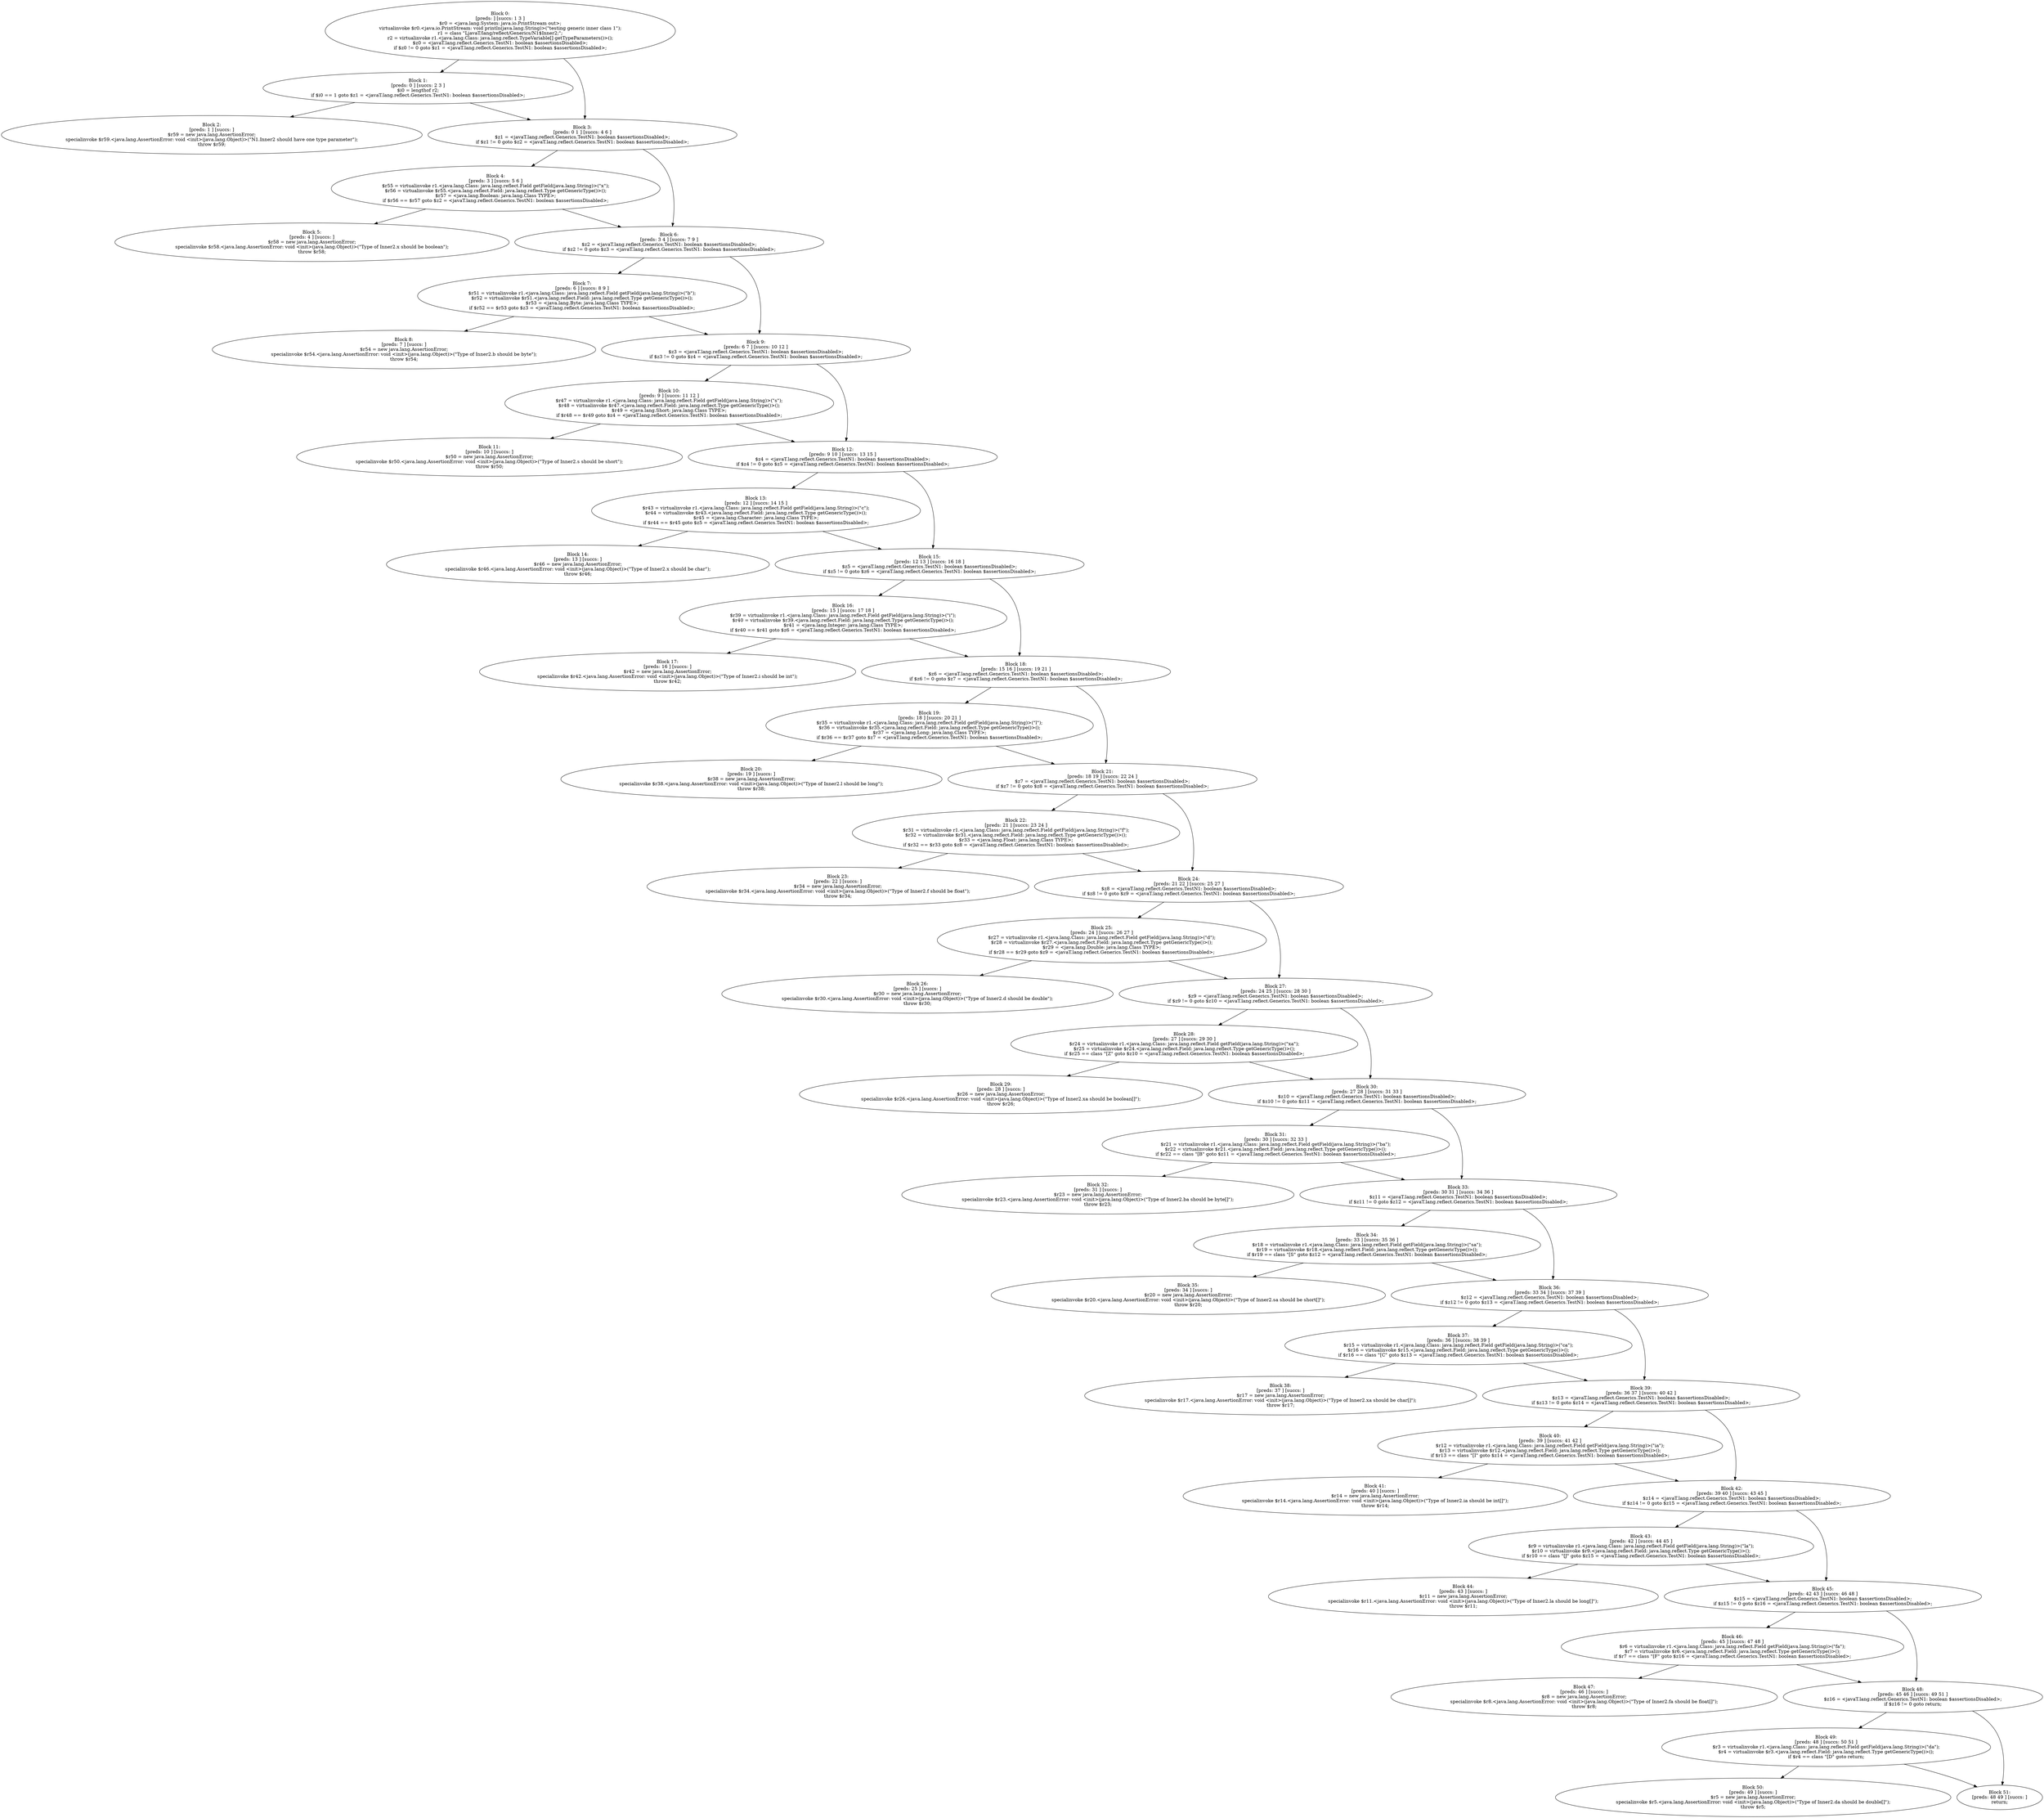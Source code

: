 digraph "unitGraph" {
    "Block 0:
[preds: ] [succs: 1 3 ]
$r0 = <java.lang.System: java.io.PrintStream out>;
virtualinvoke $r0.<java.io.PrintStream: void println(java.lang.String)>(\"testing generic inner class 1\");
r1 = class \"LjavaT/lang/reflect/Generics/N1$Inner2;\";
r2 = virtualinvoke r1.<java.lang.Class: java.lang.reflect.TypeVariable[] getTypeParameters()>();
$z0 = <javaT.lang.reflect.Generics.TestN1: boolean $assertionsDisabled>;
if $z0 != 0 goto $z1 = <javaT.lang.reflect.Generics.TestN1: boolean $assertionsDisabled>;
"
    "Block 1:
[preds: 0 ] [succs: 2 3 ]
$i0 = lengthof r2;
if $i0 == 1 goto $z1 = <javaT.lang.reflect.Generics.TestN1: boolean $assertionsDisabled>;
"
    "Block 2:
[preds: 1 ] [succs: ]
$r59 = new java.lang.AssertionError;
specialinvoke $r59.<java.lang.AssertionError: void <init>(java.lang.Object)>(\"N1.Inner2 should have one type parameter\");
throw $r59;
"
    "Block 3:
[preds: 0 1 ] [succs: 4 6 ]
$z1 = <javaT.lang.reflect.Generics.TestN1: boolean $assertionsDisabled>;
if $z1 != 0 goto $z2 = <javaT.lang.reflect.Generics.TestN1: boolean $assertionsDisabled>;
"
    "Block 4:
[preds: 3 ] [succs: 5 6 ]
$r55 = virtualinvoke r1.<java.lang.Class: java.lang.reflect.Field getField(java.lang.String)>(\"x\");
$r56 = virtualinvoke $r55.<java.lang.reflect.Field: java.lang.reflect.Type getGenericType()>();
$r57 = <java.lang.Boolean: java.lang.Class TYPE>;
if $r56 == $r57 goto $z2 = <javaT.lang.reflect.Generics.TestN1: boolean $assertionsDisabled>;
"
    "Block 5:
[preds: 4 ] [succs: ]
$r58 = new java.lang.AssertionError;
specialinvoke $r58.<java.lang.AssertionError: void <init>(java.lang.Object)>(\"Type of Inner2.x should be boolean\");
throw $r58;
"
    "Block 6:
[preds: 3 4 ] [succs: 7 9 ]
$z2 = <javaT.lang.reflect.Generics.TestN1: boolean $assertionsDisabled>;
if $z2 != 0 goto $z3 = <javaT.lang.reflect.Generics.TestN1: boolean $assertionsDisabled>;
"
    "Block 7:
[preds: 6 ] [succs: 8 9 ]
$r51 = virtualinvoke r1.<java.lang.Class: java.lang.reflect.Field getField(java.lang.String)>(\"b\");
$r52 = virtualinvoke $r51.<java.lang.reflect.Field: java.lang.reflect.Type getGenericType()>();
$r53 = <java.lang.Byte: java.lang.Class TYPE>;
if $r52 == $r53 goto $z3 = <javaT.lang.reflect.Generics.TestN1: boolean $assertionsDisabled>;
"
    "Block 8:
[preds: 7 ] [succs: ]
$r54 = new java.lang.AssertionError;
specialinvoke $r54.<java.lang.AssertionError: void <init>(java.lang.Object)>(\"Type of Inner2.b should be byte\");
throw $r54;
"
    "Block 9:
[preds: 6 7 ] [succs: 10 12 ]
$z3 = <javaT.lang.reflect.Generics.TestN1: boolean $assertionsDisabled>;
if $z3 != 0 goto $z4 = <javaT.lang.reflect.Generics.TestN1: boolean $assertionsDisabled>;
"
    "Block 10:
[preds: 9 ] [succs: 11 12 ]
$r47 = virtualinvoke r1.<java.lang.Class: java.lang.reflect.Field getField(java.lang.String)>(\"s\");
$r48 = virtualinvoke $r47.<java.lang.reflect.Field: java.lang.reflect.Type getGenericType()>();
$r49 = <java.lang.Short: java.lang.Class TYPE>;
if $r48 == $r49 goto $z4 = <javaT.lang.reflect.Generics.TestN1: boolean $assertionsDisabled>;
"
    "Block 11:
[preds: 10 ] [succs: ]
$r50 = new java.lang.AssertionError;
specialinvoke $r50.<java.lang.AssertionError: void <init>(java.lang.Object)>(\"Type of Inner2.s should be short\");
throw $r50;
"
    "Block 12:
[preds: 9 10 ] [succs: 13 15 ]
$z4 = <javaT.lang.reflect.Generics.TestN1: boolean $assertionsDisabled>;
if $z4 != 0 goto $z5 = <javaT.lang.reflect.Generics.TestN1: boolean $assertionsDisabled>;
"
    "Block 13:
[preds: 12 ] [succs: 14 15 ]
$r43 = virtualinvoke r1.<java.lang.Class: java.lang.reflect.Field getField(java.lang.String)>(\"c\");
$r44 = virtualinvoke $r43.<java.lang.reflect.Field: java.lang.reflect.Type getGenericType()>();
$r45 = <java.lang.Character: java.lang.Class TYPE>;
if $r44 == $r45 goto $z5 = <javaT.lang.reflect.Generics.TestN1: boolean $assertionsDisabled>;
"
    "Block 14:
[preds: 13 ] [succs: ]
$r46 = new java.lang.AssertionError;
specialinvoke $r46.<java.lang.AssertionError: void <init>(java.lang.Object)>(\"Type of Inner2.x should be char\");
throw $r46;
"
    "Block 15:
[preds: 12 13 ] [succs: 16 18 ]
$z5 = <javaT.lang.reflect.Generics.TestN1: boolean $assertionsDisabled>;
if $z5 != 0 goto $z6 = <javaT.lang.reflect.Generics.TestN1: boolean $assertionsDisabled>;
"
    "Block 16:
[preds: 15 ] [succs: 17 18 ]
$r39 = virtualinvoke r1.<java.lang.Class: java.lang.reflect.Field getField(java.lang.String)>(\"i\");
$r40 = virtualinvoke $r39.<java.lang.reflect.Field: java.lang.reflect.Type getGenericType()>();
$r41 = <java.lang.Integer: java.lang.Class TYPE>;
if $r40 == $r41 goto $z6 = <javaT.lang.reflect.Generics.TestN1: boolean $assertionsDisabled>;
"
    "Block 17:
[preds: 16 ] [succs: ]
$r42 = new java.lang.AssertionError;
specialinvoke $r42.<java.lang.AssertionError: void <init>(java.lang.Object)>(\"Type of Inner2.i should be int\");
throw $r42;
"
    "Block 18:
[preds: 15 16 ] [succs: 19 21 ]
$z6 = <javaT.lang.reflect.Generics.TestN1: boolean $assertionsDisabled>;
if $z6 != 0 goto $z7 = <javaT.lang.reflect.Generics.TestN1: boolean $assertionsDisabled>;
"
    "Block 19:
[preds: 18 ] [succs: 20 21 ]
$r35 = virtualinvoke r1.<java.lang.Class: java.lang.reflect.Field getField(java.lang.String)>(\"l\");
$r36 = virtualinvoke $r35.<java.lang.reflect.Field: java.lang.reflect.Type getGenericType()>();
$r37 = <java.lang.Long: java.lang.Class TYPE>;
if $r36 == $r37 goto $z7 = <javaT.lang.reflect.Generics.TestN1: boolean $assertionsDisabled>;
"
    "Block 20:
[preds: 19 ] [succs: ]
$r38 = new java.lang.AssertionError;
specialinvoke $r38.<java.lang.AssertionError: void <init>(java.lang.Object)>(\"Type of Inner2.l should be long\");
throw $r38;
"
    "Block 21:
[preds: 18 19 ] [succs: 22 24 ]
$z7 = <javaT.lang.reflect.Generics.TestN1: boolean $assertionsDisabled>;
if $z7 != 0 goto $z8 = <javaT.lang.reflect.Generics.TestN1: boolean $assertionsDisabled>;
"
    "Block 22:
[preds: 21 ] [succs: 23 24 ]
$r31 = virtualinvoke r1.<java.lang.Class: java.lang.reflect.Field getField(java.lang.String)>(\"f\");
$r32 = virtualinvoke $r31.<java.lang.reflect.Field: java.lang.reflect.Type getGenericType()>();
$r33 = <java.lang.Float: java.lang.Class TYPE>;
if $r32 == $r33 goto $z8 = <javaT.lang.reflect.Generics.TestN1: boolean $assertionsDisabled>;
"
    "Block 23:
[preds: 22 ] [succs: ]
$r34 = new java.lang.AssertionError;
specialinvoke $r34.<java.lang.AssertionError: void <init>(java.lang.Object)>(\"Type of Inner2.f should be float\");
throw $r34;
"
    "Block 24:
[preds: 21 22 ] [succs: 25 27 ]
$z8 = <javaT.lang.reflect.Generics.TestN1: boolean $assertionsDisabled>;
if $z8 != 0 goto $z9 = <javaT.lang.reflect.Generics.TestN1: boolean $assertionsDisabled>;
"
    "Block 25:
[preds: 24 ] [succs: 26 27 ]
$r27 = virtualinvoke r1.<java.lang.Class: java.lang.reflect.Field getField(java.lang.String)>(\"d\");
$r28 = virtualinvoke $r27.<java.lang.reflect.Field: java.lang.reflect.Type getGenericType()>();
$r29 = <java.lang.Double: java.lang.Class TYPE>;
if $r28 == $r29 goto $z9 = <javaT.lang.reflect.Generics.TestN1: boolean $assertionsDisabled>;
"
    "Block 26:
[preds: 25 ] [succs: ]
$r30 = new java.lang.AssertionError;
specialinvoke $r30.<java.lang.AssertionError: void <init>(java.lang.Object)>(\"Type of Inner2.d should be double\");
throw $r30;
"
    "Block 27:
[preds: 24 25 ] [succs: 28 30 ]
$z9 = <javaT.lang.reflect.Generics.TestN1: boolean $assertionsDisabled>;
if $z9 != 0 goto $z10 = <javaT.lang.reflect.Generics.TestN1: boolean $assertionsDisabled>;
"
    "Block 28:
[preds: 27 ] [succs: 29 30 ]
$r24 = virtualinvoke r1.<java.lang.Class: java.lang.reflect.Field getField(java.lang.String)>(\"xa\");
$r25 = virtualinvoke $r24.<java.lang.reflect.Field: java.lang.reflect.Type getGenericType()>();
if $r25 == class \"[Z\" goto $z10 = <javaT.lang.reflect.Generics.TestN1: boolean $assertionsDisabled>;
"
    "Block 29:
[preds: 28 ] [succs: ]
$r26 = new java.lang.AssertionError;
specialinvoke $r26.<java.lang.AssertionError: void <init>(java.lang.Object)>(\"Type of Inner2.xa should be boolean[]\");
throw $r26;
"
    "Block 30:
[preds: 27 28 ] [succs: 31 33 ]
$z10 = <javaT.lang.reflect.Generics.TestN1: boolean $assertionsDisabled>;
if $z10 != 0 goto $z11 = <javaT.lang.reflect.Generics.TestN1: boolean $assertionsDisabled>;
"
    "Block 31:
[preds: 30 ] [succs: 32 33 ]
$r21 = virtualinvoke r1.<java.lang.Class: java.lang.reflect.Field getField(java.lang.String)>(\"ba\");
$r22 = virtualinvoke $r21.<java.lang.reflect.Field: java.lang.reflect.Type getGenericType()>();
if $r22 == class \"[B\" goto $z11 = <javaT.lang.reflect.Generics.TestN1: boolean $assertionsDisabled>;
"
    "Block 32:
[preds: 31 ] [succs: ]
$r23 = new java.lang.AssertionError;
specialinvoke $r23.<java.lang.AssertionError: void <init>(java.lang.Object)>(\"Type of Inner2.ba should be byte[]\");
throw $r23;
"
    "Block 33:
[preds: 30 31 ] [succs: 34 36 ]
$z11 = <javaT.lang.reflect.Generics.TestN1: boolean $assertionsDisabled>;
if $z11 != 0 goto $z12 = <javaT.lang.reflect.Generics.TestN1: boolean $assertionsDisabled>;
"
    "Block 34:
[preds: 33 ] [succs: 35 36 ]
$r18 = virtualinvoke r1.<java.lang.Class: java.lang.reflect.Field getField(java.lang.String)>(\"sa\");
$r19 = virtualinvoke $r18.<java.lang.reflect.Field: java.lang.reflect.Type getGenericType()>();
if $r19 == class \"[S\" goto $z12 = <javaT.lang.reflect.Generics.TestN1: boolean $assertionsDisabled>;
"
    "Block 35:
[preds: 34 ] [succs: ]
$r20 = new java.lang.AssertionError;
specialinvoke $r20.<java.lang.AssertionError: void <init>(java.lang.Object)>(\"Type of Inner2.sa should be short[]\");
throw $r20;
"
    "Block 36:
[preds: 33 34 ] [succs: 37 39 ]
$z12 = <javaT.lang.reflect.Generics.TestN1: boolean $assertionsDisabled>;
if $z12 != 0 goto $z13 = <javaT.lang.reflect.Generics.TestN1: boolean $assertionsDisabled>;
"
    "Block 37:
[preds: 36 ] [succs: 38 39 ]
$r15 = virtualinvoke r1.<java.lang.Class: java.lang.reflect.Field getField(java.lang.String)>(\"ca\");
$r16 = virtualinvoke $r15.<java.lang.reflect.Field: java.lang.reflect.Type getGenericType()>();
if $r16 == class \"[C\" goto $z13 = <javaT.lang.reflect.Generics.TestN1: boolean $assertionsDisabled>;
"
    "Block 38:
[preds: 37 ] [succs: ]
$r17 = new java.lang.AssertionError;
specialinvoke $r17.<java.lang.AssertionError: void <init>(java.lang.Object)>(\"Type of Inner2.xa should be char[]\");
throw $r17;
"
    "Block 39:
[preds: 36 37 ] [succs: 40 42 ]
$z13 = <javaT.lang.reflect.Generics.TestN1: boolean $assertionsDisabled>;
if $z13 != 0 goto $z14 = <javaT.lang.reflect.Generics.TestN1: boolean $assertionsDisabled>;
"
    "Block 40:
[preds: 39 ] [succs: 41 42 ]
$r12 = virtualinvoke r1.<java.lang.Class: java.lang.reflect.Field getField(java.lang.String)>(\"ia\");
$r13 = virtualinvoke $r12.<java.lang.reflect.Field: java.lang.reflect.Type getGenericType()>();
if $r13 == class \"[I\" goto $z14 = <javaT.lang.reflect.Generics.TestN1: boolean $assertionsDisabled>;
"
    "Block 41:
[preds: 40 ] [succs: ]
$r14 = new java.lang.AssertionError;
specialinvoke $r14.<java.lang.AssertionError: void <init>(java.lang.Object)>(\"Type of Inner2.ia should be int[]\");
throw $r14;
"
    "Block 42:
[preds: 39 40 ] [succs: 43 45 ]
$z14 = <javaT.lang.reflect.Generics.TestN1: boolean $assertionsDisabled>;
if $z14 != 0 goto $z15 = <javaT.lang.reflect.Generics.TestN1: boolean $assertionsDisabled>;
"
    "Block 43:
[preds: 42 ] [succs: 44 45 ]
$r9 = virtualinvoke r1.<java.lang.Class: java.lang.reflect.Field getField(java.lang.String)>(\"la\");
$r10 = virtualinvoke $r9.<java.lang.reflect.Field: java.lang.reflect.Type getGenericType()>();
if $r10 == class \"[J\" goto $z15 = <javaT.lang.reflect.Generics.TestN1: boolean $assertionsDisabled>;
"
    "Block 44:
[preds: 43 ] [succs: ]
$r11 = new java.lang.AssertionError;
specialinvoke $r11.<java.lang.AssertionError: void <init>(java.lang.Object)>(\"Type of Inner2.la should be long[]\");
throw $r11;
"
    "Block 45:
[preds: 42 43 ] [succs: 46 48 ]
$z15 = <javaT.lang.reflect.Generics.TestN1: boolean $assertionsDisabled>;
if $z15 != 0 goto $z16 = <javaT.lang.reflect.Generics.TestN1: boolean $assertionsDisabled>;
"
    "Block 46:
[preds: 45 ] [succs: 47 48 ]
$r6 = virtualinvoke r1.<java.lang.Class: java.lang.reflect.Field getField(java.lang.String)>(\"fa\");
$r7 = virtualinvoke $r6.<java.lang.reflect.Field: java.lang.reflect.Type getGenericType()>();
if $r7 == class \"[F\" goto $z16 = <javaT.lang.reflect.Generics.TestN1: boolean $assertionsDisabled>;
"
    "Block 47:
[preds: 46 ] [succs: ]
$r8 = new java.lang.AssertionError;
specialinvoke $r8.<java.lang.AssertionError: void <init>(java.lang.Object)>(\"Type of Inner2.fa should be float[]\");
throw $r8;
"
    "Block 48:
[preds: 45 46 ] [succs: 49 51 ]
$z16 = <javaT.lang.reflect.Generics.TestN1: boolean $assertionsDisabled>;
if $z16 != 0 goto return;
"
    "Block 49:
[preds: 48 ] [succs: 50 51 ]
$r3 = virtualinvoke r1.<java.lang.Class: java.lang.reflect.Field getField(java.lang.String)>(\"da\");
$r4 = virtualinvoke $r3.<java.lang.reflect.Field: java.lang.reflect.Type getGenericType()>();
if $r4 == class \"[D\" goto return;
"
    "Block 50:
[preds: 49 ] [succs: ]
$r5 = new java.lang.AssertionError;
specialinvoke $r5.<java.lang.AssertionError: void <init>(java.lang.Object)>(\"Type of Inner2.da should be double[]\");
throw $r5;
"
    "Block 51:
[preds: 48 49 ] [succs: ]
return;
"
    "Block 0:
[preds: ] [succs: 1 3 ]
$r0 = <java.lang.System: java.io.PrintStream out>;
virtualinvoke $r0.<java.io.PrintStream: void println(java.lang.String)>(\"testing generic inner class 1\");
r1 = class \"LjavaT/lang/reflect/Generics/N1$Inner2;\";
r2 = virtualinvoke r1.<java.lang.Class: java.lang.reflect.TypeVariable[] getTypeParameters()>();
$z0 = <javaT.lang.reflect.Generics.TestN1: boolean $assertionsDisabled>;
if $z0 != 0 goto $z1 = <javaT.lang.reflect.Generics.TestN1: boolean $assertionsDisabled>;
"->"Block 1:
[preds: 0 ] [succs: 2 3 ]
$i0 = lengthof r2;
if $i0 == 1 goto $z1 = <javaT.lang.reflect.Generics.TestN1: boolean $assertionsDisabled>;
";
    "Block 0:
[preds: ] [succs: 1 3 ]
$r0 = <java.lang.System: java.io.PrintStream out>;
virtualinvoke $r0.<java.io.PrintStream: void println(java.lang.String)>(\"testing generic inner class 1\");
r1 = class \"LjavaT/lang/reflect/Generics/N1$Inner2;\";
r2 = virtualinvoke r1.<java.lang.Class: java.lang.reflect.TypeVariable[] getTypeParameters()>();
$z0 = <javaT.lang.reflect.Generics.TestN1: boolean $assertionsDisabled>;
if $z0 != 0 goto $z1 = <javaT.lang.reflect.Generics.TestN1: boolean $assertionsDisabled>;
"->"Block 3:
[preds: 0 1 ] [succs: 4 6 ]
$z1 = <javaT.lang.reflect.Generics.TestN1: boolean $assertionsDisabled>;
if $z1 != 0 goto $z2 = <javaT.lang.reflect.Generics.TestN1: boolean $assertionsDisabled>;
";
    "Block 1:
[preds: 0 ] [succs: 2 3 ]
$i0 = lengthof r2;
if $i0 == 1 goto $z1 = <javaT.lang.reflect.Generics.TestN1: boolean $assertionsDisabled>;
"->"Block 2:
[preds: 1 ] [succs: ]
$r59 = new java.lang.AssertionError;
specialinvoke $r59.<java.lang.AssertionError: void <init>(java.lang.Object)>(\"N1.Inner2 should have one type parameter\");
throw $r59;
";
    "Block 1:
[preds: 0 ] [succs: 2 3 ]
$i0 = lengthof r2;
if $i0 == 1 goto $z1 = <javaT.lang.reflect.Generics.TestN1: boolean $assertionsDisabled>;
"->"Block 3:
[preds: 0 1 ] [succs: 4 6 ]
$z1 = <javaT.lang.reflect.Generics.TestN1: boolean $assertionsDisabled>;
if $z1 != 0 goto $z2 = <javaT.lang.reflect.Generics.TestN1: boolean $assertionsDisabled>;
";
    "Block 3:
[preds: 0 1 ] [succs: 4 6 ]
$z1 = <javaT.lang.reflect.Generics.TestN1: boolean $assertionsDisabled>;
if $z1 != 0 goto $z2 = <javaT.lang.reflect.Generics.TestN1: boolean $assertionsDisabled>;
"->"Block 4:
[preds: 3 ] [succs: 5 6 ]
$r55 = virtualinvoke r1.<java.lang.Class: java.lang.reflect.Field getField(java.lang.String)>(\"x\");
$r56 = virtualinvoke $r55.<java.lang.reflect.Field: java.lang.reflect.Type getGenericType()>();
$r57 = <java.lang.Boolean: java.lang.Class TYPE>;
if $r56 == $r57 goto $z2 = <javaT.lang.reflect.Generics.TestN1: boolean $assertionsDisabled>;
";
    "Block 3:
[preds: 0 1 ] [succs: 4 6 ]
$z1 = <javaT.lang.reflect.Generics.TestN1: boolean $assertionsDisabled>;
if $z1 != 0 goto $z2 = <javaT.lang.reflect.Generics.TestN1: boolean $assertionsDisabled>;
"->"Block 6:
[preds: 3 4 ] [succs: 7 9 ]
$z2 = <javaT.lang.reflect.Generics.TestN1: boolean $assertionsDisabled>;
if $z2 != 0 goto $z3 = <javaT.lang.reflect.Generics.TestN1: boolean $assertionsDisabled>;
";
    "Block 4:
[preds: 3 ] [succs: 5 6 ]
$r55 = virtualinvoke r1.<java.lang.Class: java.lang.reflect.Field getField(java.lang.String)>(\"x\");
$r56 = virtualinvoke $r55.<java.lang.reflect.Field: java.lang.reflect.Type getGenericType()>();
$r57 = <java.lang.Boolean: java.lang.Class TYPE>;
if $r56 == $r57 goto $z2 = <javaT.lang.reflect.Generics.TestN1: boolean $assertionsDisabled>;
"->"Block 5:
[preds: 4 ] [succs: ]
$r58 = new java.lang.AssertionError;
specialinvoke $r58.<java.lang.AssertionError: void <init>(java.lang.Object)>(\"Type of Inner2.x should be boolean\");
throw $r58;
";
    "Block 4:
[preds: 3 ] [succs: 5 6 ]
$r55 = virtualinvoke r1.<java.lang.Class: java.lang.reflect.Field getField(java.lang.String)>(\"x\");
$r56 = virtualinvoke $r55.<java.lang.reflect.Field: java.lang.reflect.Type getGenericType()>();
$r57 = <java.lang.Boolean: java.lang.Class TYPE>;
if $r56 == $r57 goto $z2 = <javaT.lang.reflect.Generics.TestN1: boolean $assertionsDisabled>;
"->"Block 6:
[preds: 3 4 ] [succs: 7 9 ]
$z2 = <javaT.lang.reflect.Generics.TestN1: boolean $assertionsDisabled>;
if $z2 != 0 goto $z3 = <javaT.lang.reflect.Generics.TestN1: boolean $assertionsDisabled>;
";
    "Block 6:
[preds: 3 4 ] [succs: 7 9 ]
$z2 = <javaT.lang.reflect.Generics.TestN1: boolean $assertionsDisabled>;
if $z2 != 0 goto $z3 = <javaT.lang.reflect.Generics.TestN1: boolean $assertionsDisabled>;
"->"Block 7:
[preds: 6 ] [succs: 8 9 ]
$r51 = virtualinvoke r1.<java.lang.Class: java.lang.reflect.Field getField(java.lang.String)>(\"b\");
$r52 = virtualinvoke $r51.<java.lang.reflect.Field: java.lang.reflect.Type getGenericType()>();
$r53 = <java.lang.Byte: java.lang.Class TYPE>;
if $r52 == $r53 goto $z3 = <javaT.lang.reflect.Generics.TestN1: boolean $assertionsDisabled>;
";
    "Block 6:
[preds: 3 4 ] [succs: 7 9 ]
$z2 = <javaT.lang.reflect.Generics.TestN1: boolean $assertionsDisabled>;
if $z2 != 0 goto $z3 = <javaT.lang.reflect.Generics.TestN1: boolean $assertionsDisabled>;
"->"Block 9:
[preds: 6 7 ] [succs: 10 12 ]
$z3 = <javaT.lang.reflect.Generics.TestN1: boolean $assertionsDisabled>;
if $z3 != 0 goto $z4 = <javaT.lang.reflect.Generics.TestN1: boolean $assertionsDisabled>;
";
    "Block 7:
[preds: 6 ] [succs: 8 9 ]
$r51 = virtualinvoke r1.<java.lang.Class: java.lang.reflect.Field getField(java.lang.String)>(\"b\");
$r52 = virtualinvoke $r51.<java.lang.reflect.Field: java.lang.reflect.Type getGenericType()>();
$r53 = <java.lang.Byte: java.lang.Class TYPE>;
if $r52 == $r53 goto $z3 = <javaT.lang.reflect.Generics.TestN1: boolean $assertionsDisabled>;
"->"Block 8:
[preds: 7 ] [succs: ]
$r54 = new java.lang.AssertionError;
specialinvoke $r54.<java.lang.AssertionError: void <init>(java.lang.Object)>(\"Type of Inner2.b should be byte\");
throw $r54;
";
    "Block 7:
[preds: 6 ] [succs: 8 9 ]
$r51 = virtualinvoke r1.<java.lang.Class: java.lang.reflect.Field getField(java.lang.String)>(\"b\");
$r52 = virtualinvoke $r51.<java.lang.reflect.Field: java.lang.reflect.Type getGenericType()>();
$r53 = <java.lang.Byte: java.lang.Class TYPE>;
if $r52 == $r53 goto $z3 = <javaT.lang.reflect.Generics.TestN1: boolean $assertionsDisabled>;
"->"Block 9:
[preds: 6 7 ] [succs: 10 12 ]
$z3 = <javaT.lang.reflect.Generics.TestN1: boolean $assertionsDisabled>;
if $z3 != 0 goto $z4 = <javaT.lang.reflect.Generics.TestN1: boolean $assertionsDisabled>;
";
    "Block 9:
[preds: 6 7 ] [succs: 10 12 ]
$z3 = <javaT.lang.reflect.Generics.TestN1: boolean $assertionsDisabled>;
if $z3 != 0 goto $z4 = <javaT.lang.reflect.Generics.TestN1: boolean $assertionsDisabled>;
"->"Block 10:
[preds: 9 ] [succs: 11 12 ]
$r47 = virtualinvoke r1.<java.lang.Class: java.lang.reflect.Field getField(java.lang.String)>(\"s\");
$r48 = virtualinvoke $r47.<java.lang.reflect.Field: java.lang.reflect.Type getGenericType()>();
$r49 = <java.lang.Short: java.lang.Class TYPE>;
if $r48 == $r49 goto $z4 = <javaT.lang.reflect.Generics.TestN1: boolean $assertionsDisabled>;
";
    "Block 9:
[preds: 6 7 ] [succs: 10 12 ]
$z3 = <javaT.lang.reflect.Generics.TestN1: boolean $assertionsDisabled>;
if $z3 != 0 goto $z4 = <javaT.lang.reflect.Generics.TestN1: boolean $assertionsDisabled>;
"->"Block 12:
[preds: 9 10 ] [succs: 13 15 ]
$z4 = <javaT.lang.reflect.Generics.TestN1: boolean $assertionsDisabled>;
if $z4 != 0 goto $z5 = <javaT.lang.reflect.Generics.TestN1: boolean $assertionsDisabled>;
";
    "Block 10:
[preds: 9 ] [succs: 11 12 ]
$r47 = virtualinvoke r1.<java.lang.Class: java.lang.reflect.Field getField(java.lang.String)>(\"s\");
$r48 = virtualinvoke $r47.<java.lang.reflect.Field: java.lang.reflect.Type getGenericType()>();
$r49 = <java.lang.Short: java.lang.Class TYPE>;
if $r48 == $r49 goto $z4 = <javaT.lang.reflect.Generics.TestN1: boolean $assertionsDisabled>;
"->"Block 11:
[preds: 10 ] [succs: ]
$r50 = new java.lang.AssertionError;
specialinvoke $r50.<java.lang.AssertionError: void <init>(java.lang.Object)>(\"Type of Inner2.s should be short\");
throw $r50;
";
    "Block 10:
[preds: 9 ] [succs: 11 12 ]
$r47 = virtualinvoke r1.<java.lang.Class: java.lang.reflect.Field getField(java.lang.String)>(\"s\");
$r48 = virtualinvoke $r47.<java.lang.reflect.Field: java.lang.reflect.Type getGenericType()>();
$r49 = <java.lang.Short: java.lang.Class TYPE>;
if $r48 == $r49 goto $z4 = <javaT.lang.reflect.Generics.TestN1: boolean $assertionsDisabled>;
"->"Block 12:
[preds: 9 10 ] [succs: 13 15 ]
$z4 = <javaT.lang.reflect.Generics.TestN1: boolean $assertionsDisabled>;
if $z4 != 0 goto $z5 = <javaT.lang.reflect.Generics.TestN1: boolean $assertionsDisabled>;
";
    "Block 12:
[preds: 9 10 ] [succs: 13 15 ]
$z4 = <javaT.lang.reflect.Generics.TestN1: boolean $assertionsDisabled>;
if $z4 != 0 goto $z5 = <javaT.lang.reflect.Generics.TestN1: boolean $assertionsDisabled>;
"->"Block 13:
[preds: 12 ] [succs: 14 15 ]
$r43 = virtualinvoke r1.<java.lang.Class: java.lang.reflect.Field getField(java.lang.String)>(\"c\");
$r44 = virtualinvoke $r43.<java.lang.reflect.Field: java.lang.reflect.Type getGenericType()>();
$r45 = <java.lang.Character: java.lang.Class TYPE>;
if $r44 == $r45 goto $z5 = <javaT.lang.reflect.Generics.TestN1: boolean $assertionsDisabled>;
";
    "Block 12:
[preds: 9 10 ] [succs: 13 15 ]
$z4 = <javaT.lang.reflect.Generics.TestN1: boolean $assertionsDisabled>;
if $z4 != 0 goto $z5 = <javaT.lang.reflect.Generics.TestN1: boolean $assertionsDisabled>;
"->"Block 15:
[preds: 12 13 ] [succs: 16 18 ]
$z5 = <javaT.lang.reflect.Generics.TestN1: boolean $assertionsDisabled>;
if $z5 != 0 goto $z6 = <javaT.lang.reflect.Generics.TestN1: boolean $assertionsDisabled>;
";
    "Block 13:
[preds: 12 ] [succs: 14 15 ]
$r43 = virtualinvoke r1.<java.lang.Class: java.lang.reflect.Field getField(java.lang.String)>(\"c\");
$r44 = virtualinvoke $r43.<java.lang.reflect.Field: java.lang.reflect.Type getGenericType()>();
$r45 = <java.lang.Character: java.lang.Class TYPE>;
if $r44 == $r45 goto $z5 = <javaT.lang.reflect.Generics.TestN1: boolean $assertionsDisabled>;
"->"Block 14:
[preds: 13 ] [succs: ]
$r46 = new java.lang.AssertionError;
specialinvoke $r46.<java.lang.AssertionError: void <init>(java.lang.Object)>(\"Type of Inner2.x should be char\");
throw $r46;
";
    "Block 13:
[preds: 12 ] [succs: 14 15 ]
$r43 = virtualinvoke r1.<java.lang.Class: java.lang.reflect.Field getField(java.lang.String)>(\"c\");
$r44 = virtualinvoke $r43.<java.lang.reflect.Field: java.lang.reflect.Type getGenericType()>();
$r45 = <java.lang.Character: java.lang.Class TYPE>;
if $r44 == $r45 goto $z5 = <javaT.lang.reflect.Generics.TestN1: boolean $assertionsDisabled>;
"->"Block 15:
[preds: 12 13 ] [succs: 16 18 ]
$z5 = <javaT.lang.reflect.Generics.TestN1: boolean $assertionsDisabled>;
if $z5 != 0 goto $z6 = <javaT.lang.reflect.Generics.TestN1: boolean $assertionsDisabled>;
";
    "Block 15:
[preds: 12 13 ] [succs: 16 18 ]
$z5 = <javaT.lang.reflect.Generics.TestN1: boolean $assertionsDisabled>;
if $z5 != 0 goto $z6 = <javaT.lang.reflect.Generics.TestN1: boolean $assertionsDisabled>;
"->"Block 16:
[preds: 15 ] [succs: 17 18 ]
$r39 = virtualinvoke r1.<java.lang.Class: java.lang.reflect.Field getField(java.lang.String)>(\"i\");
$r40 = virtualinvoke $r39.<java.lang.reflect.Field: java.lang.reflect.Type getGenericType()>();
$r41 = <java.lang.Integer: java.lang.Class TYPE>;
if $r40 == $r41 goto $z6 = <javaT.lang.reflect.Generics.TestN1: boolean $assertionsDisabled>;
";
    "Block 15:
[preds: 12 13 ] [succs: 16 18 ]
$z5 = <javaT.lang.reflect.Generics.TestN1: boolean $assertionsDisabled>;
if $z5 != 0 goto $z6 = <javaT.lang.reflect.Generics.TestN1: boolean $assertionsDisabled>;
"->"Block 18:
[preds: 15 16 ] [succs: 19 21 ]
$z6 = <javaT.lang.reflect.Generics.TestN1: boolean $assertionsDisabled>;
if $z6 != 0 goto $z7 = <javaT.lang.reflect.Generics.TestN1: boolean $assertionsDisabled>;
";
    "Block 16:
[preds: 15 ] [succs: 17 18 ]
$r39 = virtualinvoke r1.<java.lang.Class: java.lang.reflect.Field getField(java.lang.String)>(\"i\");
$r40 = virtualinvoke $r39.<java.lang.reflect.Field: java.lang.reflect.Type getGenericType()>();
$r41 = <java.lang.Integer: java.lang.Class TYPE>;
if $r40 == $r41 goto $z6 = <javaT.lang.reflect.Generics.TestN1: boolean $assertionsDisabled>;
"->"Block 17:
[preds: 16 ] [succs: ]
$r42 = new java.lang.AssertionError;
specialinvoke $r42.<java.lang.AssertionError: void <init>(java.lang.Object)>(\"Type of Inner2.i should be int\");
throw $r42;
";
    "Block 16:
[preds: 15 ] [succs: 17 18 ]
$r39 = virtualinvoke r1.<java.lang.Class: java.lang.reflect.Field getField(java.lang.String)>(\"i\");
$r40 = virtualinvoke $r39.<java.lang.reflect.Field: java.lang.reflect.Type getGenericType()>();
$r41 = <java.lang.Integer: java.lang.Class TYPE>;
if $r40 == $r41 goto $z6 = <javaT.lang.reflect.Generics.TestN1: boolean $assertionsDisabled>;
"->"Block 18:
[preds: 15 16 ] [succs: 19 21 ]
$z6 = <javaT.lang.reflect.Generics.TestN1: boolean $assertionsDisabled>;
if $z6 != 0 goto $z7 = <javaT.lang.reflect.Generics.TestN1: boolean $assertionsDisabled>;
";
    "Block 18:
[preds: 15 16 ] [succs: 19 21 ]
$z6 = <javaT.lang.reflect.Generics.TestN1: boolean $assertionsDisabled>;
if $z6 != 0 goto $z7 = <javaT.lang.reflect.Generics.TestN1: boolean $assertionsDisabled>;
"->"Block 19:
[preds: 18 ] [succs: 20 21 ]
$r35 = virtualinvoke r1.<java.lang.Class: java.lang.reflect.Field getField(java.lang.String)>(\"l\");
$r36 = virtualinvoke $r35.<java.lang.reflect.Field: java.lang.reflect.Type getGenericType()>();
$r37 = <java.lang.Long: java.lang.Class TYPE>;
if $r36 == $r37 goto $z7 = <javaT.lang.reflect.Generics.TestN1: boolean $assertionsDisabled>;
";
    "Block 18:
[preds: 15 16 ] [succs: 19 21 ]
$z6 = <javaT.lang.reflect.Generics.TestN1: boolean $assertionsDisabled>;
if $z6 != 0 goto $z7 = <javaT.lang.reflect.Generics.TestN1: boolean $assertionsDisabled>;
"->"Block 21:
[preds: 18 19 ] [succs: 22 24 ]
$z7 = <javaT.lang.reflect.Generics.TestN1: boolean $assertionsDisabled>;
if $z7 != 0 goto $z8 = <javaT.lang.reflect.Generics.TestN1: boolean $assertionsDisabled>;
";
    "Block 19:
[preds: 18 ] [succs: 20 21 ]
$r35 = virtualinvoke r1.<java.lang.Class: java.lang.reflect.Field getField(java.lang.String)>(\"l\");
$r36 = virtualinvoke $r35.<java.lang.reflect.Field: java.lang.reflect.Type getGenericType()>();
$r37 = <java.lang.Long: java.lang.Class TYPE>;
if $r36 == $r37 goto $z7 = <javaT.lang.reflect.Generics.TestN1: boolean $assertionsDisabled>;
"->"Block 20:
[preds: 19 ] [succs: ]
$r38 = new java.lang.AssertionError;
specialinvoke $r38.<java.lang.AssertionError: void <init>(java.lang.Object)>(\"Type of Inner2.l should be long\");
throw $r38;
";
    "Block 19:
[preds: 18 ] [succs: 20 21 ]
$r35 = virtualinvoke r1.<java.lang.Class: java.lang.reflect.Field getField(java.lang.String)>(\"l\");
$r36 = virtualinvoke $r35.<java.lang.reflect.Field: java.lang.reflect.Type getGenericType()>();
$r37 = <java.lang.Long: java.lang.Class TYPE>;
if $r36 == $r37 goto $z7 = <javaT.lang.reflect.Generics.TestN1: boolean $assertionsDisabled>;
"->"Block 21:
[preds: 18 19 ] [succs: 22 24 ]
$z7 = <javaT.lang.reflect.Generics.TestN1: boolean $assertionsDisabled>;
if $z7 != 0 goto $z8 = <javaT.lang.reflect.Generics.TestN1: boolean $assertionsDisabled>;
";
    "Block 21:
[preds: 18 19 ] [succs: 22 24 ]
$z7 = <javaT.lang.reflect.Generics.TestN1: boolean $assertionsDisabled>;
if $z7 != 0 goto $z8 = <javaT.lang.reflect.Generics.TestN1: boolean $assertionsDisabled>;
"->"Block 22:
[preds: 21 ] [succs: 23 24 ]
$r31 = virtualinvoke r1.<java.lang.Class: java.lang.reflect.Field getField(java.lang.String)>(\"f\");
$r32 = virtualinvoke $r31.<java.lang.reflect.Field: java.lang.reflect.Type getGenericType()>();
$r33 = <java.lang.Float: java.lang.Class TYPE>;
if $r32 == $r33 goto $z8 = <javaT.lang.reflect.Generics.TestN1: boolean $assertionsDisabled>;
";
    "Block 21:
[preds: 18 19 ] [succs: 22 24 ]
$z7 = <javaT.lang.reflect.Generics.TestN1: boolean $assertionsDisabled>;
if $z7 != 0 goto $z8 = <javaT.lang.reflect.Generics.TestN1: boolean $assertionsDisabled>;
"->"Block 24:
[preds: 21 22 ] [succs: 25 27 ]
$z8 = <javaT.lang.reflect.Generics.TestN1: boolean $assertionsDisabled>;
if $z8 != 0 goto $z9 = <javaT.lang.reflect.Generics.TestN1: boolean $assertionsDisabled>;
";
    "Block 22:
[preds: 21 ] [succs: 23 24 ]
$r31 = virtualinvoke r1.<java.lang.Class: java.lang.reflect.Field getField(java.lang.String)>(\"f\");
$r32 = virtualinvoke $r31.<java.lang.reflect.Field: java.lang.reflect.Type getGenericType()>();
$r33 = <java.lang.Float: java.lang.Class TYPE>;
if $r32 == $r33 goto $z8 = <javaT.lang.reflect.Generics.TestN1: boolean $assertionsDisabled>;
"->"Block 23:
[preds: 22 ] [succs: ]
$r34 = new java.lang.AssertionError;
specialinvoke $r34.<java.lang.AssertionError: void <init>(java.lang.Object)>(\"Type of Inner2.f should be float\");
throw $r34;
";
    "Block 22:
[preds: 21 ] [succs: 23 24 ]
$r31 = virtualinvoke r1.<java.lang.Class: java.lang.reflect.Field getField(java.lang.String)>(\"f\");
$r32 = virtualinvoke $r31.<java.lang.reflect.Field: java.lang.reflect.Type getGenericType()>();
$r33 = <java.lang.Float: java.lang.Class TYPE>;
if $r32 == $r33 goto $z8 = <javaT.lang.reflect.Generics.TestN1: boolean $assertionsDisabled>;
"->"Block 24:
[preds: 21 22 ] [succs: 25 27 ]
$z8 = <javaT.lang.reflect.Generics.TestN1: boolean $assertionsDisabled>;
if $z8 != 0 goto $z9 = <javaT.lang.reflect.Generics.TestN1: boolean $assertionsDisabled>;
";
    "Block 24:
[preds: 21 22 ] [succs: 25 27 ]
$z8 = <javaT.lang.reflect.Generics.TestN1: boolean $assertionsDisabled>;
if $z8 != 0 goto $z9 = <javaT.lang.reflect.Generics.TestN1: boolean $assertionsDisabled>;
"->"Block 25:
[preds: 24 ] [succs: 26 27 ]
$r27 = virtualinvoke r1.<java.lang.Class: java.lang.reflect.Field getField(java.lang.String)>(\"d\");
$r28 = virtualinvoke $r27.<java.lang.reflect.Field: java.lang.reflect.Type getGenericType()>();
$r29 = <java.lang.Double: java.lang.Class TYPE>;
if $r28 == $r29 goto $z9 = <javaT.lang.reflect.Generics.TestN1: boolean $assertionsDisabled>;
";
    "Block 24:
[preds: 21 22 ] [succs: 25 27 ]
$z8 = <javaT.lang.reflect.Generics.TestN1: boolean $assertionsDisabled>;
if $z8 != 0 goto $z9 = <javaT.lang.reflect.Generics.TestN1: boolean $assertionsDisabled>;
"->"Block 27:
[preds: 24 25 ] [succs: 28 30 ]
$z9 = <javaT.lang.reflect.Generics.TestN1: boolean $assertionsDisabled>;
if $z9 != 0 goto $z10 = <javaT.lang.reflect.Generics.TestN1: boolean $assertionsDisabled>;
";
    "Block 25:
[preds: 24 ] [succs: 26 27 ]
$r27 = virtualinvoke r1.<java.lang.Class: java.lang.reflect.Field getField(java.lang.String)>(\"d\");
$r28 = virtualinvoke $r27.<java.lang.reflect.Field: java.lang.reflect.Type getGenericType()>();
$r29 = <java.lang.Double: java.lang.Class TYPE>;
if $r28 == $r29 goto $z9 = <javaT.lang.reflect.Generics.TestN1: boolean $assertionsDisabled>;
"->"Block 26:
[preds: 25 ] [succs: ]
$r30 = new java.lang.AssertionError;
specialinvoke $r30.<java.lang.AssertionError: void <init>(java.lang.Object)>(\"Type of Inner2.d should be double\");
throw $r30;
";
    "Block 25:
[preds: 24 ] [succs: 26 27 ]
$r27 = virtualinvoke r1.<java.lang.Class: java.lang.reflect.Field getField(java.lang.String)>(\"d\");
$r28 = virtualinvoke $r27.<java.lang.reflect.Field: java.lang.reflect.Type getGenericType()>();
$r29 = <java.lang.Double: java.lang.Class TYPE>;
if $r28 == $r29 goto $z9 = <javaT.lang.reflect.Generics.TestN1: boolean $assertionsDisabled>;
"->"Block 27:
[preds: 24 25 ] [succs: 28 30 ]
$z9 = <javaT.lang.reflect.Generics.TestN1: boolean $assertionsDisabled>;
if $z9 != 0 goto $z10 = <javaT.lang.reflect.Generics.TestN1: boolean $assertionsDisabled>;
";
    "Block 27:
[preds: 24 25 ] [succs: 28 30 ]
$z9 = <javaT.lang.reflect.Generics.TestN1: boolean $assertionsDisabled>;
if $z9 != 0 goto $z10 = <javaT.lang.reflect.Generics.TestN1: boolean $assertionsDisabled>;
"->"Block 28:
[preds: 27 ] [succs: 29 30 ]
$r24 = virtualinvoke r1.<java.lang.Class: java.lang.reflect.Field getField(java.lang.String)>(\"xa\");
$r25 = virtualinvoke $r24.<java.lang.reflect.Field: java.lang.reflect.Type getGenericType()>();
if $r25 == class \"[Z\" goto $z10 = <javaT.lang.reflect.Generics.TestN1: boolean $assertionsDisabled>;
";
    "Block 27:
[preds: 24 25 ] [succs: 28 30 ]
$z9 = <javaT.lang.reflect.Generics.TestN1: boolean $assertionsDisabled>;
if $z9 != 0 goto $z10 = <javaT.lang.reflect.Generics.TestN1: boolean $assertionsDisabled>;
"->"Block 30:
[preds: 27 28 ] [succs: 31 33 ]
$z10 = <javaT.lang.reflect.Generics.TestN1: boolean $assertionsDisabled>;
if $z10 != 0 goto $z11 = <javaT.lang.reflect.Generics.TestN1: boolean $assertionsDisabled>;
";
    "Block 28:
[preds: 27 ] [succs: 29 30 ]
$r24 = virtualinvoke r1.<java.lang.Class: java.lang.reflect.Field getField(java.lang.String)>(\"xa\");
$r25 = virtualinvoke $r24.<java.lang.reflect.Field: java.lang.reflect.Type getGenericType()>();
if $r25 == class \"[Z\" goto $z10 = <javaT.lang.reflect.Generics.TestN1: boolean $assertionsDisabled>;
"->"Block 29:
[preds: 28 ] [succs: ]
$r26 = new java.lang.AssertionError;
specialinvoke $r26.<java.lang.AssertionError: void <init>(java.lang.Object)>(\"Type of Inner2.xa should be boolean[]\");
throw $r26;
";
    "Block 28:
[preds: 27 ] [succs: 29 30 ]
$r24 = virtualinvoke r1.<java.lang.Class: java.lang.reflect.Field getField(java.lang.String)>(\"xa\");
$r25 = virtualinvoke $r24.<java.lang.reflect.Field: java.lang.reflect.Type getGenericType()>();
if $r25 == class \"[Z\" goto $z10 = <javaT.lang.reflect.Generics.TestN1: boolean $assertionsDisabled>;
"->"Block 30:
[preds: 27 28 ] [succs: 31 33 ]
$z10 = <javaT.lang.reflect.Generics.TestN1: boolean $assertionsDisabled>;
if $z10 != 0 goto $z11 = <javaT.lang.reflect.Generics.TestN1: boolean $assertionsDisabled>;
";
    "Block 30:
[preds: 27 28 ] [succs: 31 33 ]
$z10 = <javaT.lang.reflect.Generics.TestN1: boolean $assertionsDisabled>;
if $z10 != 0 goto $z11 = <javaT.lang.reflect.Generics.TestN1: boolean $assertionsDisabled>;
"->"Block 31:
[preds: 30 ] [succs: 32 33 ]
$r21 = virtualinvoke r1.<java.lang.Class: java.lang.reflect.Field getField(java.lang.String)>(\"ba\");
$r22 = virtualinvoke $r21.<java.lang.reflect.Field: java.lang.reflect.Type getGenericType()>();
if $r22 == class \"[B\" goto $z11 = <javaT.lang.reflect.Generics.TestN1: boolean $assertionsDisabled>;
";
    "Block 30:
[preds: 27 28 ] [succs: 31 33 ]
$z10 = <javaT.lang.reflect.Generics.TestN1: boolean $assertionsDisabled>;
if $z10 != 0 goto $z11 = <javaT.lang.reflect.Generics.TestN1: boolean $assertionsDisabled>;
"->"Block 33:
[preds: 30 31 ] [succs: 34 36 ]
$z11 = <javaT.lang.reflect.Generics.TestN1: boolean $assertionsDisabled>;
if $z11 != 0 goto $z12 = <javaT.lang.reflect.Generics.TestN1: boolean $assertionsDisabled>;
";
    "Block 31:
[preds: 30 ] [succs: 32 33 ]
$r21 = virtualinvoke r1.<java.lang.Class: java.lang.reflect.Field getField(java.lang.String)>(\"ba\");
$r22 = virtualinvoke $r21.<java.lang.reflect.Field: java.lang.reflect.Type getGenericType()>();
if $r22 == class \"[B\" goto $z11 = <javaT.lang.reflect.Generics.TestN1: boolean $assertionsDisabled>;
"->"Block 32:
[preds: 31 ] [succs: ]
$r23 = new java.lang.AssertionError;
specialinvoke $r23.<java.lang.AssertionError: void <init>(java.lang.Object)>(\"Type of Inner2.ba should be byte[]\");
throw $r23;
";
    "Block 31:
[preds: 30 ] [succs: 32 33 ]
$r21 = virtualinvoke r1.<java.lang.Class: java.lang.reflect.Field getField(java.lang.String)>(\"ba\");
$r22 = virtualinvoke $r21.<java.lang.reflect.Field: java.lang.reflect.Type getGenericType()>();
if $r22 == class \"[B\" goto $z11 = <javaT.lang.reflect.Generics.TestN1: boolean $assertionsDisabled>;
"->"Block 33:
[preds: 30 31 ] [succs: 34 36 ]
$z11 = <javaT.lang.reflect.Generics.TestN1: boolean $assertionsDisabled>;
if $z11 != 0 goto $z12 = <javaT.lang.reflect.Generics.TestN1: boolean $assertionsDisabled>;
";
    "Block 33:
[preds: 30 31 ] [succs: 34 36 ]
$z11 = <javaT.lang.reflect.Generics.TestN1: boolean $assertionsDisabled>;
if $z11 != 0 goto $z12 = <javaT.lang.reflect.Generics.TestN1: boolean $assertionsDisabled>;
"->"Block 34:
[preds: 33 ] [succs: 35 36 ]
$r18 = virtualinvoke r1.<java.lang.Class: java.lang.reflect.Field getField(java.lang.String)>(\"sa\");
$r19 = virtualinvoke $r18.<java.lang.reflect.Field: java.lang.reflect.Type getGenericType()>();
if $r19 == class \"[S\" goto $z12 = <javaT.lang.reflect.Generics.TestN1: boolean $assertionsDisabled>;
";
    "Block 33:
[preds: 30 31 ] [succs: 34 36 ]
$z11 = <javaT.lang.reflect.Generics.TestN1: boolean $assertionsDisabled>;
if $z11 != 0 goto $z12 = <javaT.lang.reflect.Generics.TestN1: boolean $assertionsDisabled>;
"->"Block 36:
[preds: 33 34 ] [succs: 37 39 ]
$z12 = <javaT.lang.reflect.Generics.TestN1: boolean $assertionsDisabled>;
if $z12 != 0 goto $z13 = <javaT.lang.reflect.Generics.TestN1: boolean $assertionsDisabled>;
";
    "Block 34:
[preds: 33 ] [succs: 35 36 ]
$r18 = virtualinvoke r1.<java.lang.Class: java.lang.reflect.Field getField(java.lang.String)>(\"sa\");
$r19 = virtualinvoke $r18.<java.lang.reflect.Field: java.lang.reflect.Type getGenericType()>();
if $r19 == class \"[S\" goto $z12 = <javaT.lang.reflect.Generics.TestN1: boolean $assertionsDisabled>;
"->"Block 35:
[preds: 34 ] [succs: ]
$r20 = new java.lang.AssertionError;
specialinvoke $r20.<java.lang.AssertionError: void <init>(java.lang.Object)>(\"Type of Inner2.sa should be short[]\");
throw $r20;
";
    "Block 34:
[preds: 33 ] [succs: 35 36 ]
$r18 = virtualinvoke r1.<java.lang.Class: java.lang.reflect.Field getField(java.lang.String)>(\"sa\");
$r19 = virtualinvoke $r18.<java.lang.reflect.Field: java.lang.reflect.Type getGenericType()>();
if $r19 == class \"[S\" goto $z12 = <javaT.lang.reflect.Generics.TestN1: boolean $assertionsDisabled>;
"->"Block 36:
[preds: 33 34 ] [succs: 37 39 ]
$z12 = <javaT.lang.reflect.Generics.TestN1: boolean $assertionsDisabled>;
if $z12 != 0 goto $z13 = <javaT.lang.reflect.Generics.TestN1: boolean $assertionsDisabled>;
";
    "Block 36:
[preds: 33 34 ] [succs: 37 39 ]
$z12 = <javaT.lang.reflect.Generics.TestN1: boolean $assertionsDisabled>;
if $z12 != 0 goto $z13 = <javaT.lang.reflect.Generics.TestN1: boolean $assertionsDisabled>;
"->"Block 37:
[preds: 36 ] [succs: 38 39 ]
$r15 = virtualinvoke r1.<java.lang.Class: java.lang.reflect.Field getField(java.lang.String)>(\"ca\");
$r16 = virtualinvoke $r15.<java.lang.reflect.Field: java.lang.reflect.Type getGenericType()>();
if $r16 == class \"[C\" goto $z13 = <javaT.lang.reflect.Generics.TestN1: boolean $assertionsDisabled>;
";
    "Block 36:
[preds: 33 34 ] [succs: 37 39 ]
$z12 = <javaT.lang.reflect.Generics.TestN1: boolean $assertionsDisabled>;
if $z12 != 0 goto $z13 = <javaT.lang.reflect.Generics.TestN1: boolean $assertionsDisabled>;
"->"Block 39:
[preds: 36 37 ] [succs: 40 42 ]
$z13 = <javaT.lang.reflect.Generics.TestN1: boolean $assertionsDisabled>;
if $z13 != 0 goto $z14 = <javaT.lang.reflect.Generics.TestN1: boolean $assertionsDisabled>;
";
    "Block 37:
[preds: 36 ] [succs: 38 39 ]
$r15 = virtualinvoke r1.<java.lang.Class: java.lang.reflect.Field getField(java.lang.String)>(\"ca\");
$r16 = virtualinvoke $r15.<java.lang.reflect.Field: java.lang.reflect.Type getGenericType()>();
if $r16 == class \"[C\" goto $z13 = <javaT.lang.reflect.Generics.TestN1: boolean $assertionsDisabled>;
"->"Block 38:
[preds: 37 ] [succs: ]
$r17 = new java.lang.AssertionError;
specialinvoke $r17.<java.lang.AssertionError: void <init>(java.lang.Object)>(\"Type of Inner2.xa should be char[]\");
throw $r17;
";
    "Block 37:
[preds: 36 ] [succs: 38 39 ]
$r15 = virtualinvoke r1.<java.lang.Class: java.lang.reflect.Field getField(java.lang.String)>(\"ca\");
$r16 = virtualinvoke $r15.<java.lang.reflect.Field: java.lang.reflect.Type getGenericType()>();
if $r16 == class \"[C\" goto $z13 = <javaT.lang.reflect.Generics.TestN1: boolean $assertionsDisabled>;
"->"Block 39:
[preds: 36 37 ] [succs: 40 42 ]
$z13 = <javaT.lang.reflect.Generics.TestN1: boolean $assertionsDisabled>;
if $z13 != 0 goto $z14 = <javaT.lang.reflect.Generics.TestN1: boolean $assertionsDisabled>;
";
    "Block 39:
[preds: 36 37 ] [succs: 40 42 ]
$z13 = <javaT.lang.reflect.Generics.TestN1: boolean $assertionsDisabled>;
if $z13 != 0 goto $z14 = <javaT.lang.reflect.Generics.TestN1: boolean $assertionsDisabled>;
"->"Block 40:
[preds: 39 ] [succs: 41 42 ]
$r12 = virtualinvoke r1.<java.lang.Class: java.lang.reflect.Field getField(java.lang.String)>(\"ia\");
$r13 = virtualinvoke $r12.<java.lang.reflect.Field: java.lang.reflect.Type getGenericType()>();
if $r13 == class \"[I\" goto $z14 = <javaT.lang.reflect.Generics.TestN1: boolean $assertionsDisabled>;
";
    "Block 39:
[preds: 36 37 ] [succs: 40 42 ]
$z13 = <javaT.lang.reflect.Generics.TestN1: boolean $assertionsDisabled>;
if $z13 != 0 goto $z14 = <javaT.lang.reflect.Generics.TestN1: boolean $assertionsDisabled>;
"->"Block 42:
[preds: 39 40 ] [succs: 43 45 ]
$z14 = <javaT.lang.reflect.Generics.TestN1: boolean $assertionsDisabled>;
if $z14 != 0 goto $z15 = <javaT.lang.reflect.Generics.TestN1: boolean $assertionsDisabled>;
";
    "Block 40:
[preds: 39 ] [succs: 41 42 ]
$r12 = virtualinvoke r1.<java.lang.Class: java.lang.reflect.Field getField(java.lang.String)>(\"ia\");
$r13 = virtualinvoke $r12.<java.lang.reflect.Field: java.lang.reflect.Type getGenericType()>();
if $r13 == class \"[I\" goto $z14 = <javaT.lang.reflect.Generics.TestN1: boolean $assertionsDisabled>;
"->"Block 41:
[preds: 40 ] [succs: ]
$r14 = new java.lang.AssertionError;
specialinvoke $r14.<java.lang.AssertionError: void <init>(java.lang.Object)>(\"Type of Inner2.ia should be int[]\");
throw $r14;
";
    "Block 40:
[preds: 39 ] [succs: 41 42 ]
$r12 = virtualinvoke r1.<java.lang.Class: java.lang.reflect.Field getField(java.lang.String)>(\"ia\");
$r13 = virtualinvoke $r12.<java.lang.reflect.Field: java.lang.reflect.Type getGenericType()>();
if $r13 == class \"[I\" goto $z14 = <javaT.lang.reflect.Generics.TestN1: boolean $assertionsDisabled>;
"->"Block 42:
[preds: 39 40 ] [succs: 43 45 ]
$z14 = <javaT.lang.reflect.Generics.TestN1: boolean $assertionsDisabled>;
if $z14 != 0 goto $z15 = <javaT.lang.reflect.Generics.TestN1: boolean $assertionsDisabled>;
";
    "Block 42:
[preds: 39 40 ] [succs: 43 45 ]
$z14 = <javaT.lang.reflect.Generics.TestN1: boolean $assertionsDisabled>;
if $z14 != 0 goto $z15 = <javaT.lang.reflect.Generics.TestN1: boolean $assertionsDisabled>;
"->"Block 43:
[preds: 42 ] [succs: 44 45 ]
$r9 = virtualinvoke r1.<java.lang.Class: java.lang.reflect.Field getField(java.lang.String)>(\"la\");
$r10 = virtualinvoke $r9.<java.lang.reflect.Field: java.lang.reflect.Type getGenericType()>();
if $r10 == class \"[J\" goto $z15 = <javaT.lang.reflect.Generics.TestN1: boolean $assertionsDisabled>;
";
    "Block 42:
[preds: 39 40 ] [succs: 43 45 ]
$z14 = <javaT.lang.reflect.Generics.TestN1: boolean $assertionsDisabled>;
if $z14 != 0 goto $z15 = <javaT.lang.reflect.Generics.TestN1: boolean $assertionsDisabled>;
"->"Block 45:
[preds: 42 43 ] [succs: 46 48 ]
$z15 = <javaT.lang.reflect.Generics.TestN1: boolean $assertionsDisabled>;
if $z15 != 0 goto $z16 = <javaT.lang.reflect.Generics.TestN1: boolean $assertionsDisabled>;
";
    "Block 43:
[preds: 42 ] [succs: 44 45 ]
$r9 = virtualinvoke r1.<java.lang.Class: java.lang.reflect.Field getField(java.lang.String)>(\"la\");
$r10 = virtualinvoke $r9.<java.lang.reflect.Field: java.lang.reflect.Type getGenericType()>();
if $r10 == class \"[J\" goto $z15 = <javaT.lang.reflect.Generics.TestN1: boolean $assertionsDisabled>;
"->"Block 44:
[preds: 43 ] [succs: ]
$r11 = new java.lang.AssertionError;
specialinvoke $r11.<java.lang.AssertionError: void <init>(java.lang.Object)>(\"Type of Inner2.la should be long[]\");
throw $r11;
";
    "Block 43:
[preds: 42 ] [succs: 44 45 ]
$r9 = virtualinvoke r1.<java.lang.Class: java.lang.reflect.Field getField(java.lang.String)>(\"la\");
$r10 = virtualinvoke $r9.<java.lang.reflect.Field: java.lang.reflect.Type getGenericType()>();
if $r10 == class \"[J\" goto $z15 = <javaT.lang.reflect.Generics.TestN1: boolean $assertionsDisabled>;
"->"Block 45:
[preds: 42 43 ] [succs: 46 48 ]
$z15 = <javaT.lang.reflect.Generics.TestN1: boolean $assertionsDisabled>;
if $z15 != 0 goto $z16 = <javaT.lang.reflect.Generics.TestN1: boolean $assertionsDisabled>;
";
    "Block 45:
[preds: 42 43 ] [succs: 46 48 ]
$z15 = <javaT.lang.reflect.Generics.TestN1: boolean $assertionsDisabled>;
if $z15 != 0 goto $z16 = <javaT.lang.reflect.Generics.TestN1: boolean $assertionsDisabled>;
"->"Block 46:
[preds: 45 ] [succs: 47 48 ]
$r6 = virtualinvoke r1.<java.lang.Class: java.lang.reflect.Field getField(java.lang.String)>(\"fa\");
$r7 = virtualinvoke $r6.<java.lang.reflect.Field: java.lang.reflect.Type getGenericType()>();
if $r7 == class \"[F\" goto $z16 = <javaT.lang.reflect.Generics.TestN1: boolean $assertionsDisabled>;
";
    "Block 45:
[preds: 42 43 ] [succs: 46 48 ]
$z15 = <javaT.lang.reflect.Generics.TestN1: boolean $assertionsDisabled>;
if $z15 != 0 goto $z16 = <javaT.lang.reflect.Generics.TestN1: boolean $assertionsDisabled>;
"->"Block 48:
[preds: 45 46 ] [succs: 49 51 ]
$z16 = <javaT.lang.reflect.Generics.TestN1: boolean $assertionsDisabled>;
if $z16 != 0 goto return;
";
    "Block 46:
[preds: 45 ] [succs: 47 48 ]
$r6 = virtualinvoke r1.<java.lang.Class: java.lang.reflect.Field getField(java.lang.String)>(\"fa\");
$r7 = virtualinvoke $r6.<java.lang.reflect.Field: java.lang.reflect.Type getGenericType()>();
if $r7 == class \"[F\" goto $z16 = <javaT.lang.reflect.Generics.TestN1: boolean $assertionsDisabled>;
"->"Block 47:
[preds: 46 ] [succs: ]
$r8 = new java.lang.AssertionError;
specialinvoke $r8.<java.lang.AssertionError: void <init>(java.lang.Object)>(\"Type of Inner2.fa should be float[]\");
throw $r8;
";
    "Block 46:
[preds: 45 ] [succs: 47 48 ]
$r6 = virtualinvoke r1.<java.lang.Class: java.lang.reflect.Field getField(java.lang.String)>(\"fa\");
$r7 = virtualinvoke $r6.<java.lang.reflect.Field: java.lang.reflect.Type getGenericType()>();
if $r7 == class \"[F\" goto $z16 = <javaT.lang.reflect.Generics.TestN1: boolean $assertionsDisabled>;
"->"Block 48:
[preds: 45 46 ] [succs: 49 51 ]
$z16 = <javaT.lang.reflect.Generics.TestN1: boolean $assertionsDisabled>;
if $z16 != 0 goto return;
";
    "Block 48:
[preds: 45 46 ] [succs: 49 51 ]
$z16 = <javaT.lang.reflect.Generics.TestN1: boolean $assertionsDisabled>;
if $z16 != 0 goto return;
"->"Block 49:
[preds: 48 ] [succs: 50 51 ]
$r3 = virtualinvoke r1.<java.lang.Class: java.lang.reflect.Field getField(java.lang.String)>(\"da\");
$r4 = virtualinvoke $r3.<java.lang.reflect.Field: java.lang.reflect.Type getGenericType()>();
if $r4 == class \"[D\" goto return;
";
    "Block 48:
[preds: 45 46 ] [succs: 49 51 ]
$z16 = <javaT.lang.reflect.Generics.TestN1: boolean $assertionsDisabled>;
if $z16 != 0 goto return;
"->"Block 51:
[preds: 48 49 ] [succs: ]
return;
";
    "Block 49:
[preds: 48 ] [succs: 50 51 ]
$r3 = virtualinvoke r1.<java.lang.Class: java.lang.reflect.Field getField(java.lang.String)>(\"da\");
$r4 = virtualinvoke $r3.<java.lang.reflect.Field: java.lang.reflect.Type getGenericType()>();
if $r4 == class \"[D\" goto return;
"->"Block 50:
[preds: 49 ] [succs: ]
$r5 = new java.lang.AssertionError;
specialinvoke $r5.<java.lang.AssertionError: void <init>(java.lang.Object)>(\"Type of Inner2.da should be double[]\");
throw $r5;
";
    "Block 49:
[preds: 48 ] [succs: 50 51 ]
$r3 = virtualinvoke r1.<java.lang.Class: java.lang.reflect.Field getField(java.lang.String)>(\"da\");
$r4 = virtualinvoke $r3.<java.lang.reflect.Field: java.lang.reflect.Type getGenericType()>();
if $r4 == class \"[D\" goto return;
"->"Block 51:
[preds: 48 49 ] [succs: ]
return;
";
}
